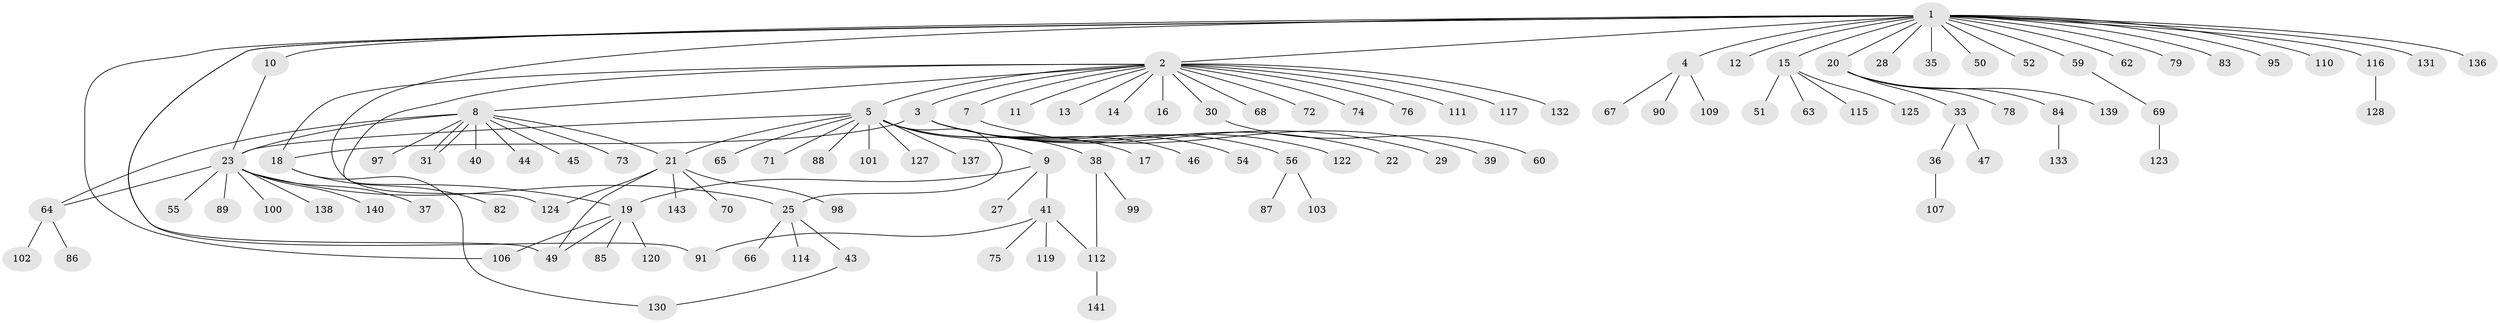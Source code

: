 // original degree distribution, {22: 0.006993006993006993, 20: 0.006993006993006993, 7: 0.006993006993006993, 4: 0.04895104895104895, 14: 0.006993006993006993, 3: 0.04895104895104895, 2: 0.17482517482517482, 12: 0.013986013986013986, 5: 0.03496503496503497, 1: 0.6363636363636364, 6: 0.013986013986013986}
// Generated by graph-tools (version 1.1) at 2025/41/03/06/25 10:41:51]
// undirected, 114 vertices, 128 edges
graph export_dot {
graph [start="1"]
  node [color=gray90,style=filled];
  1 [super="+34"];
  2 [super="+53"];
  3 [super="+6"];
  4;
  5 [super="+94"];
  7;
  8 [super="+24"];
  9 [super="+77"];
  10;
  11;
  12;
  13;
  14 [super="+142"];
  15 [super="+58"];
  16;
  17 [super="+105"];
  18 [super="+48"];
  19 [super="+57"];
  20 [super="+113"];
  21 [super="+26"];
  22 [super="+32"];
  23 [super="+61"];
  25 [super="+42"];
  27;
  28 [super="+118"];
  29;
  30;
  31;
  33 [super="+93"];
  35;
  36 [super="+80"];
  37;
  38;
  39;
  40;
  41;
  43 [super="+108"];
  44;
  45 [super="+126"];
  46;
  47;
  49;
  50;
  51;
  52;
  54;
  55;
  56 [super="+96"];
  59;
  60;
  62;
  63;
  64 [super="+81"];
  65 [super="+92"];
  66;
  67;
  68;
  69 [super="+135"];
  70;
  71;
  72;
  73;
  74;
  75;
  76;
  78;
  79;
  82;
  83;
  84;
  85;
  86;
  87;
  88;
  89;
  90;
  91 [super="+104"];
  95;
  97;
  98;
  99;
  100;
  101;
  102;
  103;
  106;
  107;
  109;
  110;
  111;
  112 [super="+121"];
  114;
  115;
  116;
  117;
  119;
  120;
  122;
  123;
  124;
  125;
  127 [super="+129"];
  128;
  130 [super="+134"];
  131;
  132;
  133;
  136;
  137;
  138;
  139;
  140;
  141;
  143;
  1 -- 2;
  1 -- 4;
  1 -- 10;
  1 -- 12;
  1 -- 15;
  1 -- 20;
  1 -- 28;
  1 -- 35;
  1 -- 49;
  1 -- 52;
  1 -- 59;
  1 -- 62;
  1 -- 79;
  1 -- 83;
  1 -- 95;
  1 -- 106;
  1 -- 110;
  1 -- 116;
  1 -- 124;
  1 -- 131;
  1 -- 136;
  1 -- 50;
  1 -- 91;
  2 -- 3;
  2 -- 5;
  2 -- 7;
  2 -- 8;
  2 -- 11;
  2 -- 13;
  2 -- 14;
  2 -- 16;
  2 -- 18;
  2 -- 19;
  2 -- 30;
  2 -- 68;
  2 -- 72;
  2 -- 74;
  2 -- 76;
  2 -- 111;
  2 -- 117;
  2 -- 132;
  3 -- 29;
  3 -- 46;
  3 -- 56;
  3 -- 122;
  3 -- 18;
  3 -- 54;
  3 -- 22;
  4 -- 67;
  4 -- 90;
  4 -- 109;
  5 -- 9;
  5 -- 17;
  5 -- 23;
  5 -- 38;
  5 -- 65;
  5 -- 71;
  5 -- 88;
  5 -- 101;
  5 -- 127;
  5 -- 137;
  5 -- 21;
  5 -- 25;
  7 -- 39;
  8 -- 21;
  8 -- 23;
  8 -- 31;
  8 -- 31;
  8 -- 40;
  8 -- 44;
  8 -- 45;
  8 -- 73;
  8 -- 97;
  8 -- 64;
  9 -- 27;
  9 -- 41;
  9 -- 19;
  10 -- 23;
  15 -- 51;
  15 -- 63;
  15 -- 115;
  15 -- 125;
  18 -- 82;
  18 -- 130;
  19 -- 49;
  19 -- 106;
  19 -- 120;
  19 -- 85;
  20 -- 33;
  20 -- 78;
  20 -- 84;
  20 -- 139;
  21 -- 70;
  21 -- 98;
  21 -- 124;
  21 -- 49;
  21 -- 143;
  23 -- 25;
  23 -- 37;
  23 -- 55;
  23 -- 64;
  23 -- 89;
  23 -- 100;
  23 -- 138;
  23 -- 140;
  25 -- 66;
  25 -- 114;
  25 -- 43;
  30 -- 60;
  33 -- 36;
  33 -- 47;
  36 -- 107;
  38 -- 99;
  38 -- 112;
  41 -- 75;
  41 -- 112;
  41 -- 119;
  41 -- 91;
  43 -- 130;
  56 -- 87;
  56 -- 103;
  59 -- 69;
  64 -- 86;
  64 -- 102;
  69 -- 123;
  84 -- 133;
  112 -- 141;
  116 -- 128;
}

